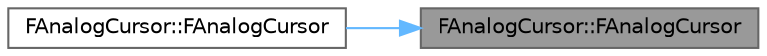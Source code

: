 digraph "FAnalogCursor::FAnalogCursor"
{
 // INTERACTIVE_SVG=YES
 // LATEX_PDF_SIZE
  bgcolor="transparent";
  edge [fontname=Helvetica,fontsize=10,labelfontname=Helvetica,labelfontsize=10];
  node [fontname=Helvetica,fontsize=10,shape=box,height=0.2,width=0.4];
  rankdir="RL";
  Node1 [id="Node000001",label="FAnalogCursor::FAnalogCursor",height=0.2,width=0.4,color="gray40", fillcolor="grey60", style="filled", fontcolor="black",tooltip=" "];
  Node1 -> Node2 [id="edge1_Node000001_Node000002",dir="back",color="steelblue1",style="solid",tooltip=" "];
  Node2 [id="Node000002",label="FAnalogCursor::FAnalogCursor",height=0.2,width=0.4,color="grey40", fillcolor="white", style="filled",URL="$d9/d06/classFAnalogCursor.html#a1db18fb0486f518cd617d72156eba96c",tooltip=" "];
}
